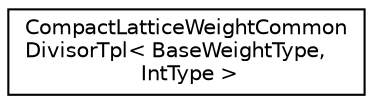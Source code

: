 digraph "Graphical Class Hierarchy"
{
  edge [fontname="Helvetica",fontsize="10",labelfontname="Helvetica",labelfontsize="10"];
  node [fontname="Helvetica",fontsize="10",shape=record];
  rankdir="LR";
  Node0 [label="CompactLatticeWeightCommon\lDivisorTpl\< BaseWeightType,\l IntType \>",height=0.2,width=0.4,color="black", fillcolor="white", style="filled",URL="$classfst_1_1CompactLatticeWeightCommonDivisorTpl.html"];
}
